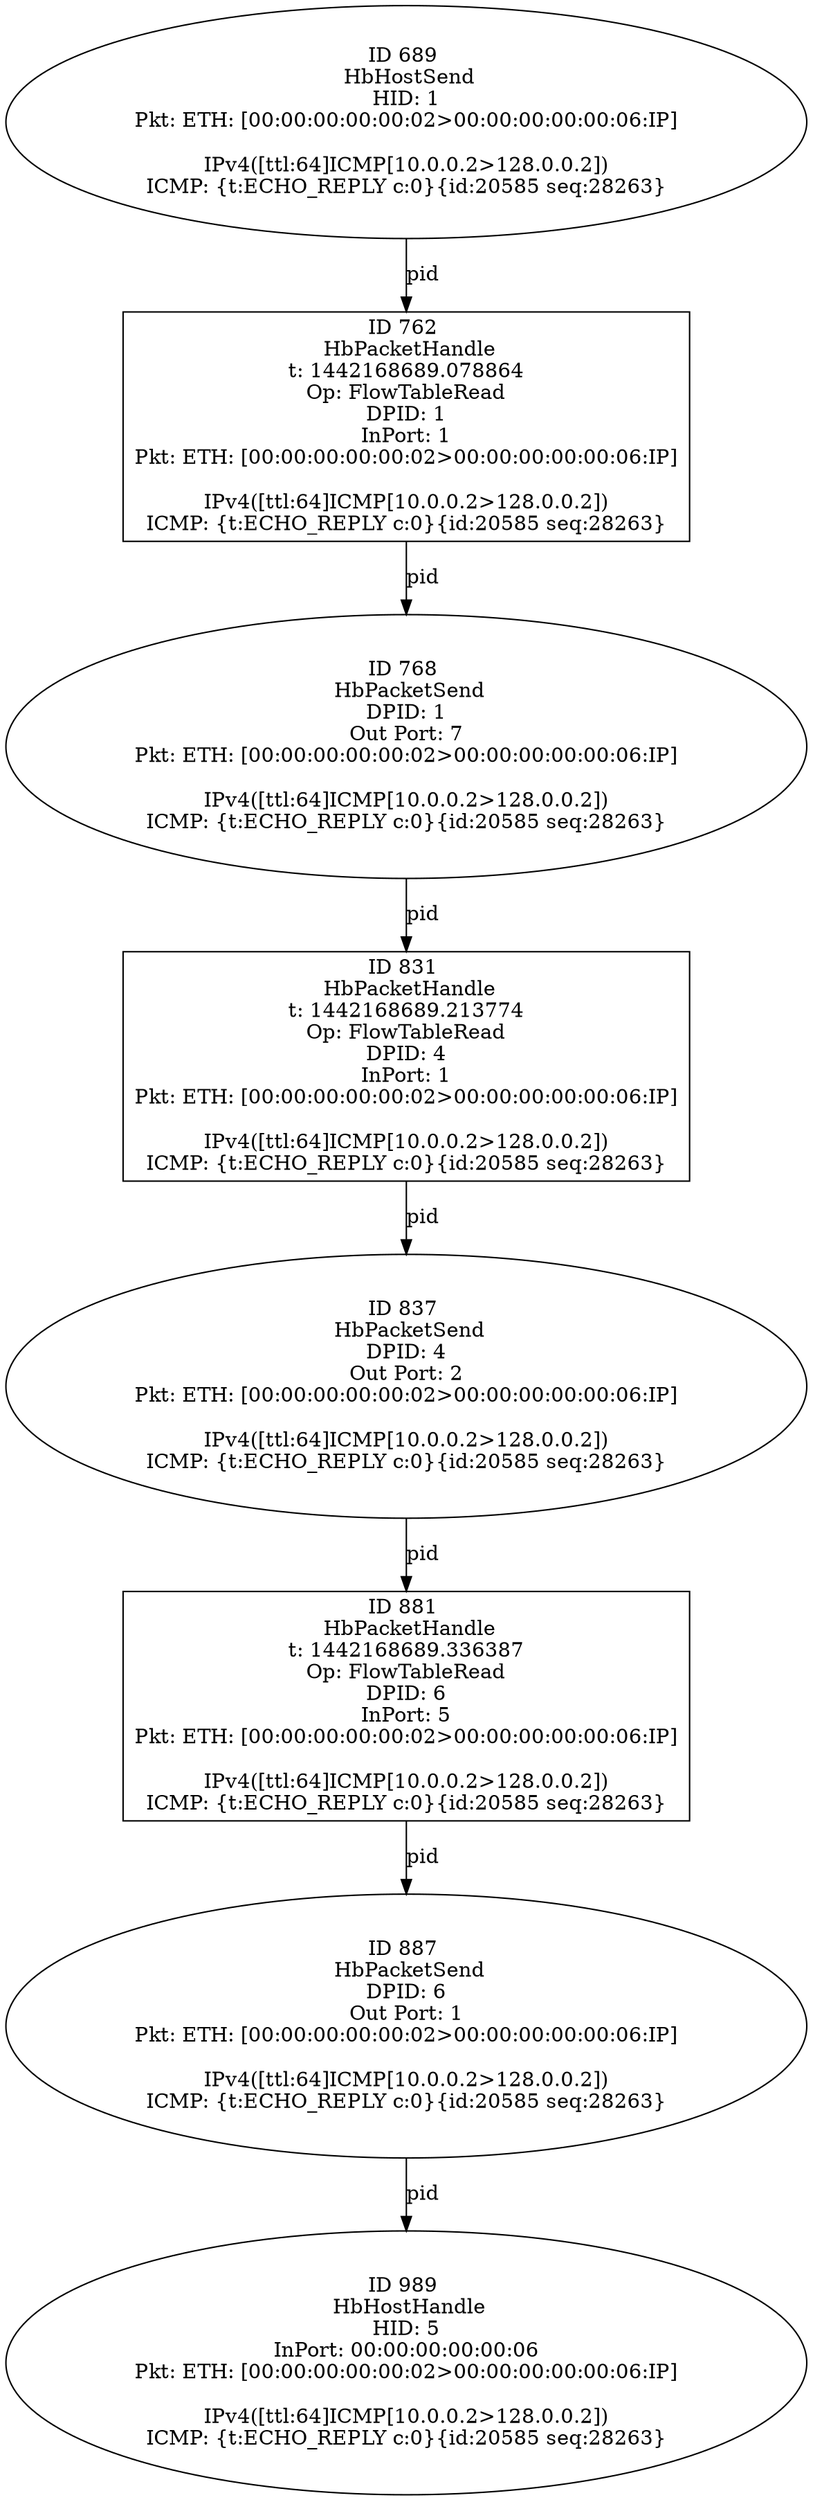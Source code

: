 strict digraph G {
768 [shape=oval, event=<hb_events.HbPacketSend object at 0x106c5a810>, label="ID 768 
 HbPacketSend
DPID: 1
Out Port: 7
Pkt: ETH: [00:00:00:00:00:02>00:00:00:00:00:06:IP]

IPv4([ttl:64]ICMP[10.0.0.2>128.0.0.2])
ICMP: {t:ECHO_REPLY c:0}{id:20585 seq:28263}"];
837 [shape=oval, event=<hb_events.HbPacketSend object at 0x106d36310>, label="ID 837 
 HbPacketSend
DPID: 4
Out Port: 2
Pkt: ETH: [00:00:00:00:00:02>00:00:00:00:00:06:IP]

IPv4([ttl:64]ICMP[10.0.0.2>128.0.0.2])
ICMP: {t:ECHO_REPLY c:0}{id:20585 seq:28263}"];
689 [shape=oval, event=<hb_events.HbHostSend object at 0x106c9e0d0>, label="ID 689 
 HbHostSend
HID: 1
Pkt: ETH: [00:00:00:00:00:02>00:00:00:00:00:06:IP]

IPv4([ttl:64]ICMP[10.0.0.2>128.0.0.2])
ICMP: {t:ECHO_REPLY c:0}{id:20585 seq:28263}"];
881 [shape=box, event=<hb_events.HbPacketHandle object at 0x106cc9ad0>, label="ID 881 
 HbPacketHandle
t: 1442168689.336387
Op: FlowTableRead
DPID: 6
InPort: 5
Pkt: ETH: [00:00:00:00:00:02>00:00:00:00:00:06:IP]

IPv4([ttl:64]ICMP[10.0.0.2>128.0.0.2])
ICMP: {t:ECHO_REPLY c:0}{id:20585 seq:28263}"];
887 [shape=oval, event=<hb_events.HbPacketSend object at 0x106cc9f10>, label="ID 887 
 HbPacketSend
DPID: 6
Out Port: 1
Pkt: ETH: [00:00:00:00:00:02>00:00:00:00:00:06:IP]

IPv4([ttl:64]ICMP[10.0.0.2>128.0.0.2])
ICMP: {t:ECHO_REPLY c:0}{id:20585 seq:28263}"];
762 [shape=box, event=<hb_events.HbPacketHandle object at 0x106c52b90>, label="ID 762 
 HbPacketHandle
t: 1442168689.078864
Op: FlowTableRead
DPID: 1
InPort: 1
Pkt: ETH: [00:00:00:00:00:02>00:00:00:00:00:06:IP]

IPv4([ttl:64]ICMP[10.0.0.2>128.0.0.2])
ICMP: {t:ECHO_REPLY c:0}{id:20585 seq:28263}"];
989 [shape=oval, event=<hb_events.HbHostHandle object at 0x106de9d50>, label="ID 989 
 HbHostHandle
HID: 5
InPort: 00:00:00:00:00:06
Pkt: ETH: [00:00:00:00:00:02>00:00:00:00:00:06:IP]

IPv4([ttl:64]ICMP[10.0.0.2>128.0.0.2])
ICMP: {t:ECHO_REPLY c:0}{id:20585 seq:28263}"];
831 [shape=box, event=<hb_events.HbPacketHandle object at 0x106d36550>, label="ID 831 
 HbPacketHandle
t: 1442168689.213774
Op: FlowTableRead
DPID: 4
InPort: 1
Pkt: ETH: [00:00:00:00:00:02>00:00:00:00:00:06:IP]

IPv4([ttl:64]ICMP[10.0.0.2>128.0.0.2])
ICMP: {t:ECHO_REPLY c:0}{id:20585 seq:28263}"];
768 -> 831  [rel=pid, label=pid];
837 -> 881  [rel=pid, label=pid];
881 -> 887  [rel=pid, label=pid];
689 -> 762  [rel=pid, label=pid];
887 -> 989  [rel=pid, label=pid];
762 -> 768  [rel=pid, label=pid];
831 -> 837  [rel=pid, label=pid];
}
